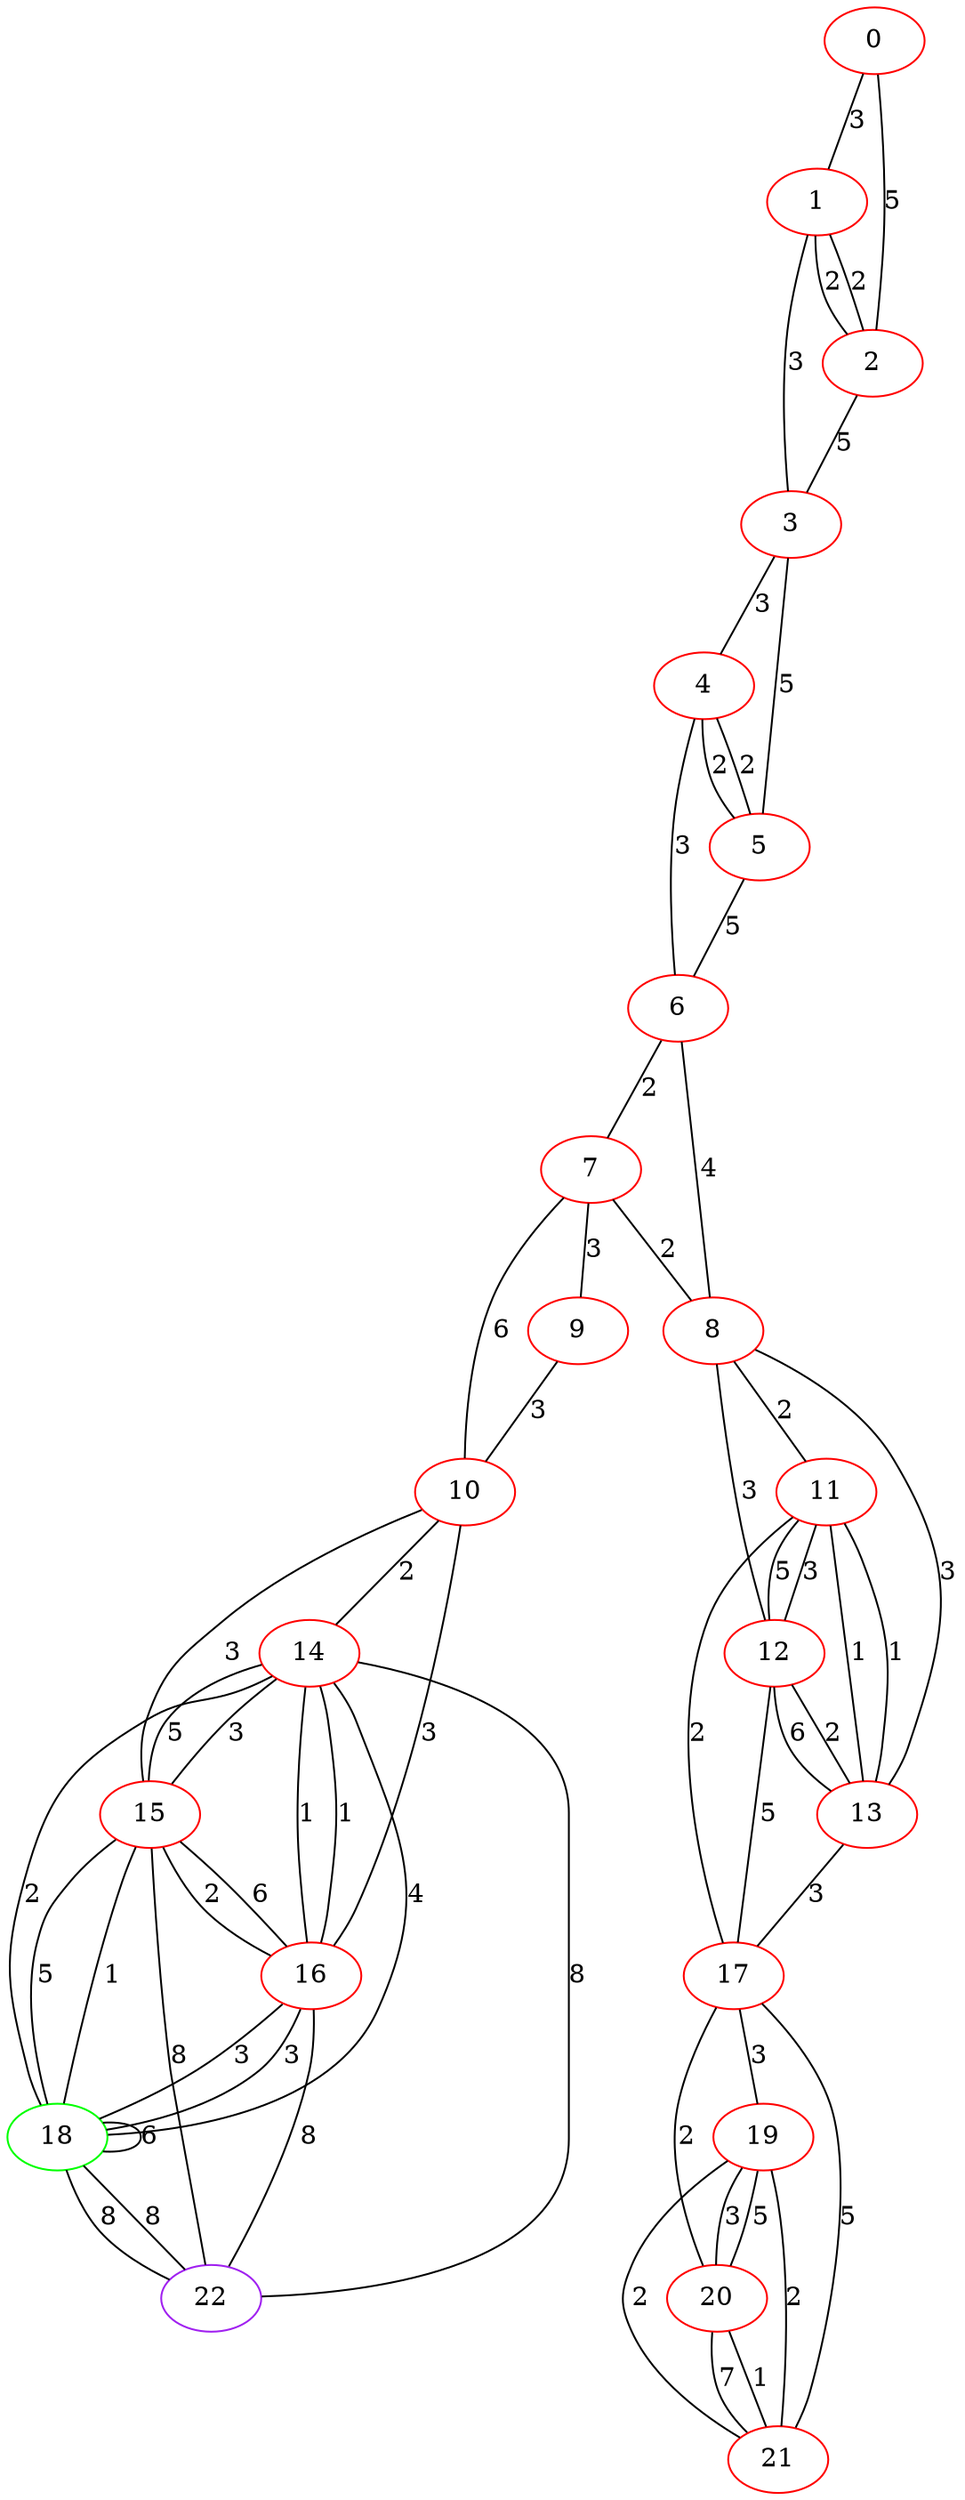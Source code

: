 graph "" {
0 [color=red, weight=1];
1 [color=red, weight=1];
2 [color=red, weight=1];
3 [color=red, weight=1];
4 [color=red, weight=1];
5 [color=red, weight=1];
6 [color=red, weight=1];
7 [color=red, weight=1];
8 [color=red, weight=1];
9 [color=red, weight=1];
10 [color=red, weight=1];
11 [color=red, weight=1];
12 [color=red, weight=1];
13 [color=red, weight=1];
14 [color=red, weight=1];
15 [color=red, weight=1];
16 [color=red, weight=1];
17 [color=red, weight=1];
18 [color=green, weight=2];
19 [color=red, weight=1];
20 [color=red, weight=1];
21 [color=red, weight=1];
22 [color=purple, weight=4];
0 -- 1  [key=0, label=3];
0 -- 2  [key=0, label=5];
1 -- 2  [key=0, label=2];
1 -- 2  [key=1, label=2];
1 -- 3  [key=0, label=3];
2 -- 3  [key=0, label=5];
3 -- 4  [key=0, label=3];
3 -- 5  [key=0, label=5];
4 -- 5  [key=0, label=2];
4 -- 5  [key=1, label=2];
4 -- 6  [key=0, label=3];
5 -- 6  [key=0, label=5];
6 -- 8  [key=0, label=4];
6 -- 7  [key=0, label=2];
7 -- 8  [key=0, label=2];
7 -- 9  [key=0, label=3];
7 -- 10  [key=0, label=6];
8 -- 11  [key=0, label=2];
8 -- 12  [key=0, label=3];
8 -- 13  [key=0, label=3];
9 -- 10  [key=0, label=3];
10 -- 16  [key=0, label=3];
10 -- 14  [key=0, label=2];
10 -- 15  [key=0, label=3];
11 -- 17  [key=0, label=2];
11 -- 12  [key=0, label=3];
11 -- 12  [key=1, label=5];
11 -- 13  [key=0, label=1];
11 -- 13  [key=1, label=1];
12 -- 17  [key=0, label=5];
12 -- 13  [key=0, label=2];
12 -- 13  [key=1, label=6];
13 -- 17  [key=0, label=3];
14 -- 16  [key=0, label=1];
14 -- 16  [key=1, label=1];
14 -- 18  [key=0, label=2];
14 -- 18  [key=1, label=4];
14 -- 22  [key=0, label=8];
14 -- 15  [key=0, label=5];
14 -- 15  [key=1, label=3];
15 -- 16  [key=0, label=6];
15 -- 16  [key=1, label=2];
15 -- 22  [key=0, label=8];
15 -- 18  [key=0, label=5];
15 -- 18  [key=1, label=1];
16 -- 22  [key=0, label=8];
16 -- 18  [key=0, label=3];
16 -- 18  [key=1, label=3];
17 -- 19  [key=0, label=3];
17 -- 20  [key=0, label=2];
17 -- 21  [key=0, label=5];
18 -- 18  [key=0, label=6];
18 -- 22  [key=0, label=8];
18 -- 22  [key=1, label=8];
19 -- 20  [key=0, label=3];
19 -- 20  [key=1, label=5];
19 -- 21  [key=0, label=2];
19 -- 21  [key=1, label=2];
20 -- 21  [key=0, label=1];
20 -- 21  [key=1, label=7];
}
